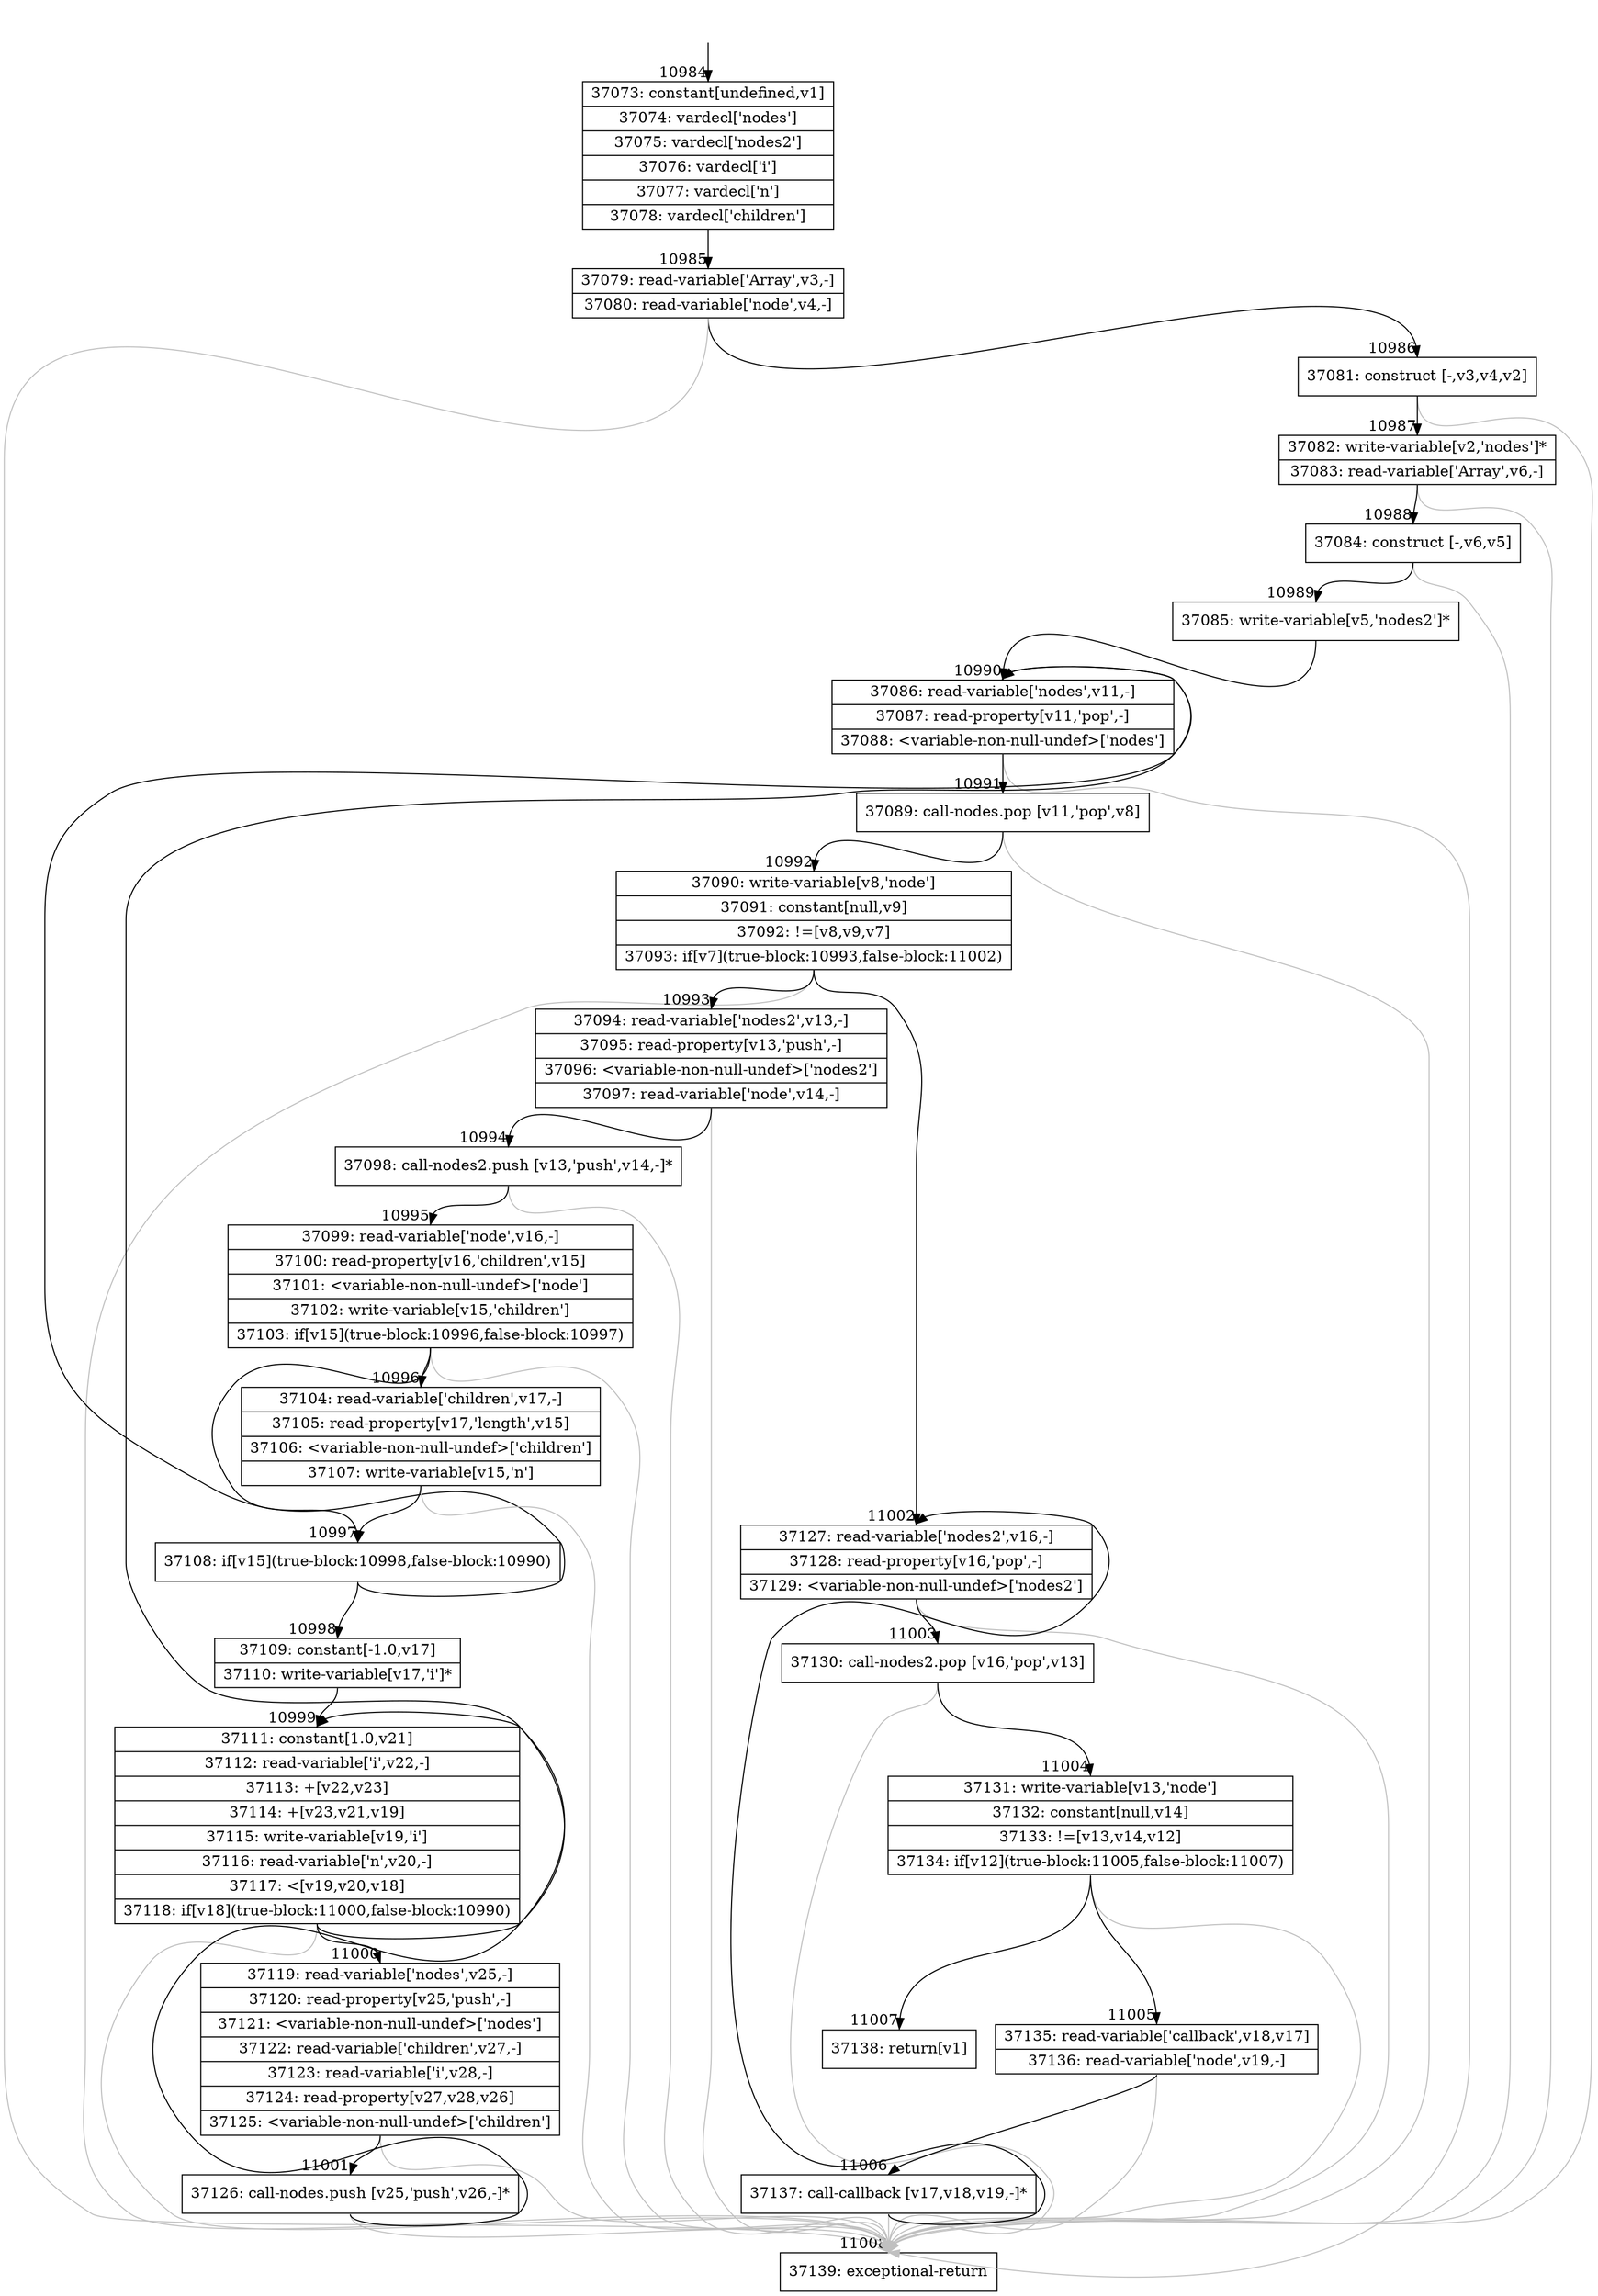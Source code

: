 digraph {
rankdir="TD"
BB_entry1006[shape=none,label=""];
BB_entry1006 -> BB10984 [tailport=s, headport=n, headlabel="    10984"]
BB10984 [shape=record label="{37073: constant[undefined,v1]|37074: vardecl['nodes']|37075: vardecl['nodes2']|37076: vardecl['i']|37077: vardecl['n']|37078: vardecl['children']}" ] 
BB10984 -> BB10985 [tailport=s, headport=n, headlabel="      10985"]
BB10985 [shape=record label="{37079: read-variable['Array',v3,-]|37080: read-variable['node',v4,-]}" ] 
BB10985 -> BB10986 [tailport=s, headport=n, headlabel="      10986"]
BB10985 -> BB11008 [tailport=s, headport=n, color=gray, headlabel="      11008"]
BB10986 [shape=record label="{37081: construct [-,v3,v4,v2]}" ] 
BB10986 -> BB10987 [tailport=s, headport=n, headlabel="      10987"]
BB10986 -> BB11008 [tailport=s, headport=n, color=gray]
BB10987 [shape=record label="{37082: write-variable[v2,'nodes']*|37083: read-variable['Array',v6,-]}" ] 
BB10987 -> BB10988 [tailport=s, headport=n, headlabel="      10988"]
BB10987 -> BB11008 [tailport=s, headport=n, color=gray]
BB10988 [shape=record label="{37084: construct [-,v6,v5]}" ] 
BB10988 -> BB10989 [tailport=s, headport=n, headlabel="      10989"]
BB10988 -> BB11008 [tailport=s, headport=n, color=gray]
BB10989 [shape=record label="{37085: write-variable[v5,'nodes2']*}" ] 
BB10989 -> BB10990 [tailport=s, headport=n, headlabel="      10990"]
BB10990 [shape=record label="{37086: read-variable['nodes',v11,-]|37087: read-property[v11,'pop',-]|37088: \<variable-non-null-undef\>['nodes']}" ] 
BB10990 -> BB10991 [tailport=s, headport=n, headlabel="      10991"]
BB10990 -> BB11008 [tailport=s, headport=n, color=gray]
BB10991 [shape=record label="{37089: call-nodes.pop [v11,'pop',v8]}" ] 
BB10991 -> BB10992 [tailport=s, headport=n, headlabel="      10992"]
BB10991 -> BB11008 [tailport=s, headport=n, color=gray]
BB10992 [shape=record label="{37090: write-variable[v8,'node']|37091: constant[null,v9]|37092: !=[v8,v9,v7]|37093: if[v7](true-block:10993,false-block:11002)}" ] 
BB10992 -> BB10993 [tailport=s, headport=n, headlabel="      10993"]
BB10992 -> BB11002 [tailport=s, headport=n, headlabel="      11002"]
BB10992 -> BB11008 [tailport=s, headport=n, color=gray]
BB10993 [shape=record label="{37094: read-variable['nodes2',v13,-]|37095: read-property[v13,'push',-]|37096: \<variable-non-null-undef\>['nodes2']|37097: read-variable['node',v14,-]}" ] 
BB10993 -> BB10994 [tailport=s, headport=n, headlabel="      10994"]
BB10993 -> BB11008 [tailport=s, headport=n, color=gray]
BB10994 [shape=record label="{37098: call-nodes2.push [v13,'push',v14,-]*}" ] 
BB10994 -> BB10995 [tailport=s, headport=n, headlabel="      10995"]
BB10994 -> BB11008 [tailport=s, headport=n, color=gray]
BB10995 [shape=record label="{37099: read-variable['node',v16,-]|37100: read-property[v16,'children',v15]|37101: \<variable-non-null-undef\>['node']|37102: write-variable[v15,'children']|37103: if[v15](true-block:10996,false-block:10997)}" ] 
BB10995 -> BB10997 [tailport=s, headport=n, headlabel="      10997"]
BB10995 -> BB10996 [tailport=s, headport=n, headlabel="      10996"]
BB10995 -> BB11008 [tailport=s, headport=n, color=gray]
BB10996 [shape=record label="{37104: read-variable['children',v17,-]|37105: read-property[v17,'length',v15]|37106: \<variable-non-null-undef\>['children']|37107: write-variable[v15,'n']}" ] 
BB10996 -> BB10997 [tailport=s, headport=n]
BB10996 -> BB11008 [tailport=s, headport=n, color=gray]
BB10997 [shape=record label="{37108: if[v15](true-block:10998,false-block:10990)}" ] 
BB10997 -> BB10998 [tailport=s, headport=n, headlabel="      10998"]
BB10997 -> BB10990 [tailport=s, headport=n]
BB10998 [shape=record label="{37109: constant[-1.0,v17]|37110: write-variable[v17,'i']*}" ] 
BB10998 -> BB10999 [tailport=s, headport=n, headlabel="      10999"]
BB10999 [shape=record label="{37111: constant[1.0,v21]|37112: read-variable['i',v22,-]|37113: +[v22,v23]|37114: +[v23,v21,v19]|37115: write-variable[v19,'i']|37116: read-variable['n',v20,-]|37117: \<[v19,v20,v18]|37118: if[v18](true-block:11000,false-block:10990)}" ] 
BB10999 -> BB11000 [tailport=s, headport=n, headlabel="      11000"]
BB10999 -> BB10990 [tailport=s, headport=n]
BB10999 -> BB11008 [tailport=s, headport=n, color=gray]
BB11000 [shape=record label="{37119: read-variable['nodes',v25,-]|37120: read-property[v25,'push',-]|37121: \<variable-non-null-undef\>['nodes']|37122: read-variable['children',v27,-]|37123: read-variable['i',v28,-]|37124: read-property[v27,v28,v26]|37125: \<variable-non-null-undef\>['children']}" ] 
BB11000 -> BB11001 [tailport=s, headport=n, headlabel="      11001"]
BB11000 -> BB11008 [tailport=s, headport=n, color=gray]
BB11001 [shape=record label="{37126: call-nodes.push [v25,'push',v26,-]*}" ] 
BB11001 -> BB10999 [tailport=s, headport=n]
BB11001 -> BB11008 [tailport=s, headport=n, color=gray]
BB11002 [shape=record label="{37127: read-variable['nodes2',v16,-]|37128: read-property[v16,'pop',-]|37129: \<variable-non-null-undef\>['nodes2']}" ] 
BB11002 -> BB11003 [tailport=s, headport=n, headlabel="      11003"]
BB11002 -> BB11008 [tailport=s, headport=n, color=gray]
BB11003 [shape=record label="{37130: call-nodes2.pop [v16,'pop',v13]}" ] 
BB11003 -> BB11004 [tailport=s, headport=n, headlabel="      11004"]
BB11003 -> BB11008 [tailport=s, headport=n, color=gray]
BB11004 [shape=record label="{37131: write-variable[v13,'node']|37132: constant[null,v14]|37133: !=[v13,v14,v12]|37134: if[v12](true-block:11005,false-block:11007)}" ] 
BB11004 -> BB11005 [tailport=s, headport=n, headlabel="      11005"]
BB11004 -> BB11007 [tailport=s, headport=n, headlabel="      11007"]
BB11004 -> BB11008 [tailport=s, headport=n, color=gray]
BB11005 [shape=record label="{37135: read-variable['callback',v18,v17]|37136: read-variable['node',v19,-]}" ] 
BB11005 -> BB11006 [tailport=s, headport=n, headlabel="      11006"]
BB11005 -> BB11008 [tailport=s, headport=n, color=gray]
BB11006 [shape=record label="{37137: call-callback [v17,v18,v19,-]*}" ] 
BB11006 -> BB11002 [tailport=s, headport=n]
BB11006 -> BB11008 [tailport=s, headport=n, color=gray]
BB11007 [shape=record label="{37138: return[v1]}" ] 
BB11008 [shape=record label="{37139: exceptional-return}" ] 
//#$~ 6541
}
